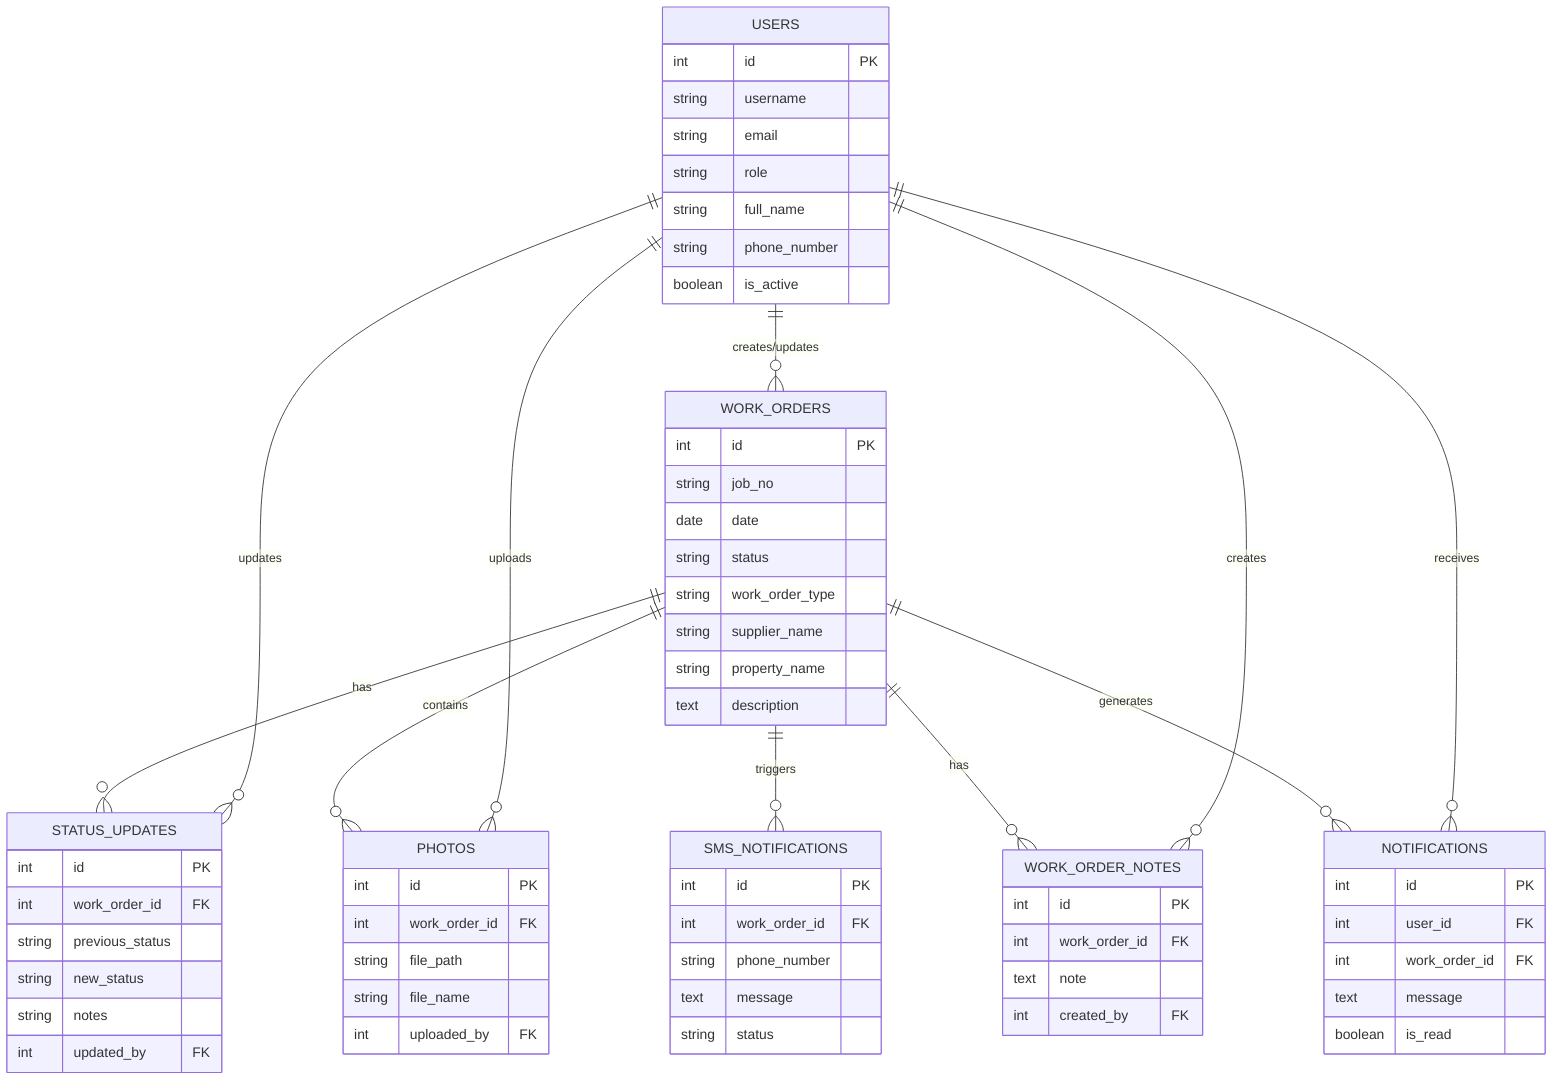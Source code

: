 erDiagram
    USERS ||--o{ WORK_ORDERS : "creates/updates"
    USERS ||--o{ STATUS_UPDATES : "updates"
    USERS ||--o{ PHOTOS : "uploads"
    USERS ||--o{ WORK_ORDER_NOTES : "creates"
    USERS ||--o{ NOTIFICATIONS : "receives"

    WORK_ORDERS ||--o{ STATUS_UPDATES : "has"
    WORK_ORDERS ||--o{ PHOTOS : "contains"
    WORK_ORDERS ||--o{ WORK_ORDER_NOTES : "has"
    WORK_ORDERS ||--o{ NOTIFICATIONS : "generates"
    WORK_ORDERS ||--o{ SMS_NOTIFICATIONS : "triggers"

    USERS {
        int id PK
        string username
        string email
        string role
        string full_name
        string phone_number
        boolean is_active
    }

    WORK_ORDERS {
        int id PK
        string job_no
        date date
        string status
        string work_order_type
        string supplier_name
        string property_name
        text description
    }

    STATUS_UPDATES {
        int id PK
        int work_order_id FK
        string previous_status
        string new_status
        string notes
        int updated_by FK
    }

    PHOTOS {
        int id PK
        int work_order_id FK
        string file_path
        string file_name
        int uploaded_by FK
    }

    WORK_ORDER_NOTES {
        int id PK
        int work_order_id FK
        text note
        int created_by FK
    }

    NOTIFICATIONS {
        int id PK
        int user_id FK
        int work_order_id FK
        text message
        boolean is_read
    }

    SMS_NOTIFICATIONS {
        int id PK
        int work_order_id FK
        string phone_number
        text message
        string status
    }